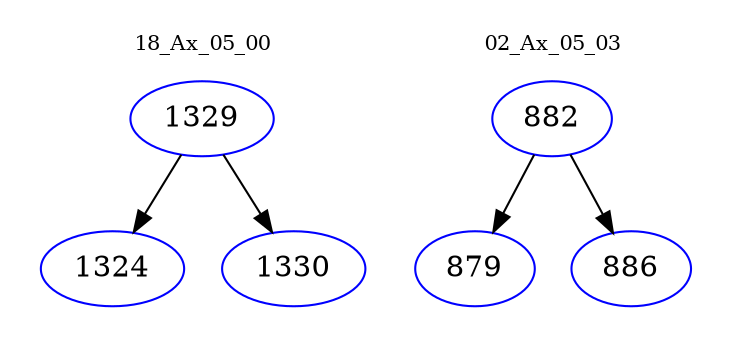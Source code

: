 digraph{
subgraph cluster_0 {
color = white
label = "18_Ax_05_00";
fontsize=10;
T0_1329 [label="1329", color="blue"]
T0_1329 -> T0_1324 [color="black"]
T0_1324 [label="1324", color="blue"]
T0_1329 -> T0_1330 [color="black"]
T0_1330 [label="1330", color="blue"]
}
subgraph cluster_1 {
color = white
label = "02_Ax_05_03";
fontsize=10;
T1_882 [label="882", color="blue"]
T1_882 -> T1_879 [color="black"]
T1_879 [label="879", color="blue"]
T1_882 -> T1_886 [color="black"]
T1_886 [label="886", color="blue"]
}
}
